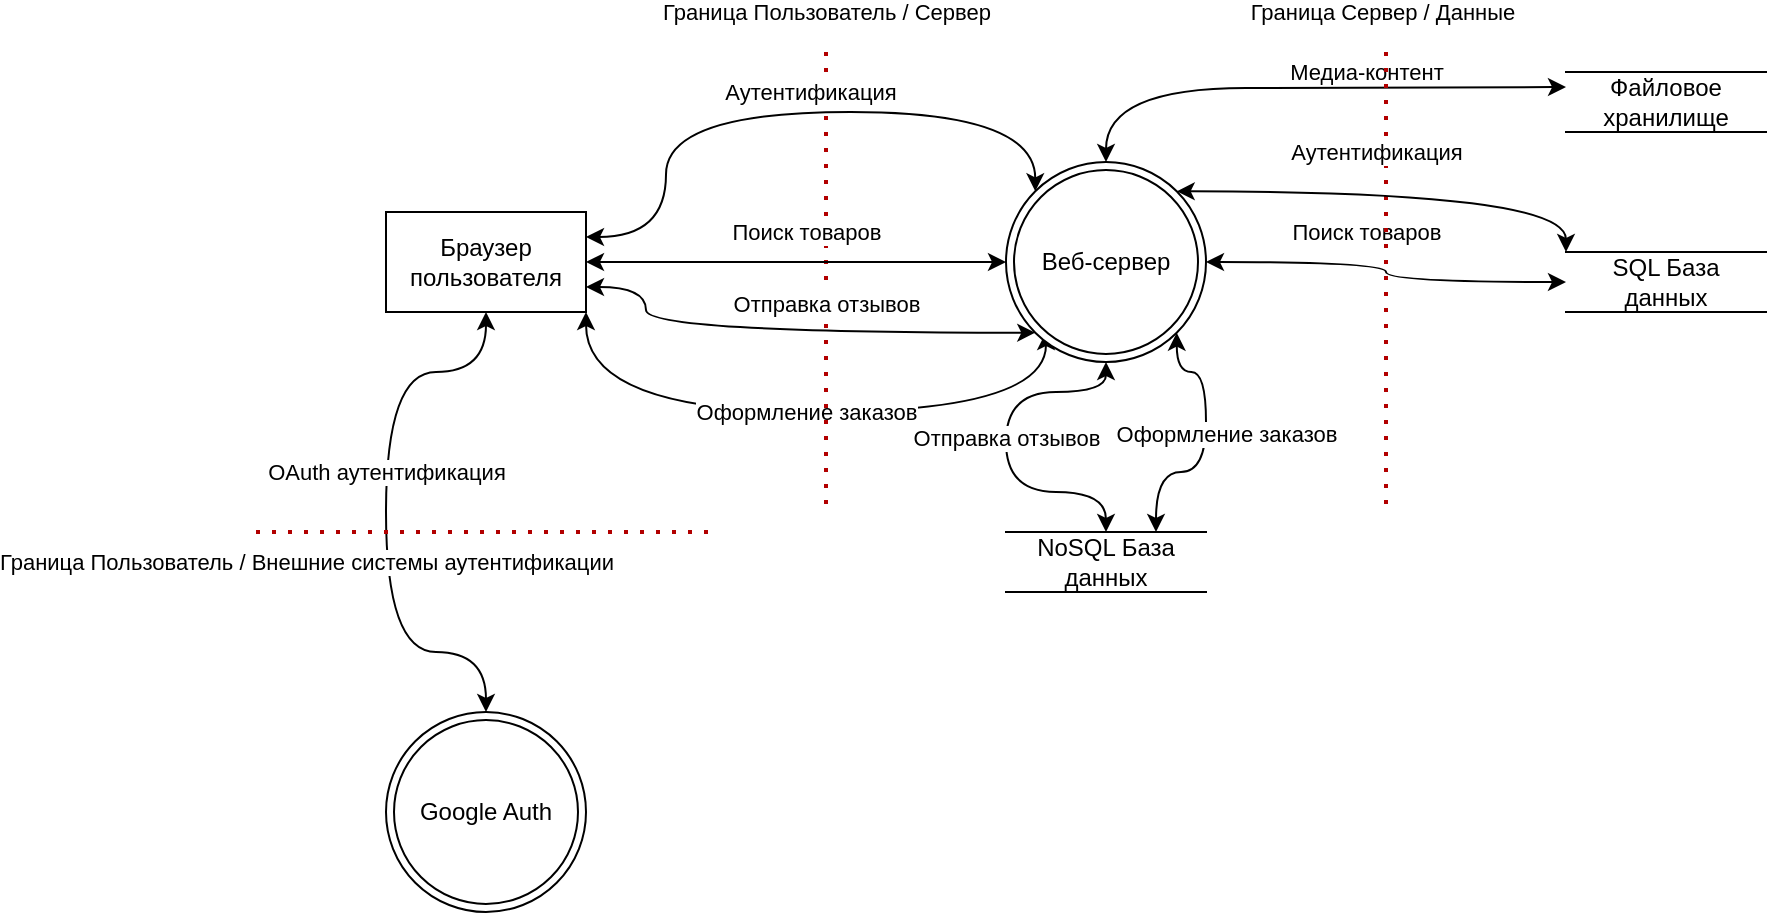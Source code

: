 <mxfile version="27.1.1">
  <diagram name="Page-1" id="b520641d-4fe3-3701-9064-5fc419738815">
    <mxGraphModel dx="2478" dy="764" grid="1" gridSize="10" guides="1" tooltips="1" connect="1" arrows="1" fold="1" page="1" pageScale="1" pageWidth="1100" pageHeight="850" background="none" math="0" shadow="0">
      <root>
        <mxCell id="0" />
        <mxCell id="1" parent="0" />
        <mxCell id="QRSlUoPQOmChPZYqXf1e-14" style="edgeStyle=orthogonalEdgeStyle;rounded=0;orthogonalLoop=1;jettySize=auto;html=1;entryX=0.5;entryY=0;entryDx=0;entryDy=0;curved=1;exitX=0.5;exitY=1;exitDx=0;exitDy=0;startArrow=classic;startFill=1;" edge="1" parent="1" source="QRSlUoPQOmChPZYqXf1e-1" target="QRSlUoPQOmChPZYqXf1e-4">
          <mxGeometry relative="1" as="geometry">
            <Array as="points">
              <mxPoint x="230" y="290" />
              <mxPoint x="180" y="290" />
              <mxPoint x="180" y="430" />
              <mxPoint x="230" y="430" />
            </Array>
          </mxGeometry>
        </mxCell>
        <mxCell id="QRSlUoPQOmChPZYqXf1e-15" value="OAuth аутентификация" style="edgeLabel;html=1;align=center;verticalAlign=middle;resizable=0;points=[];" vertex="1" connectable="0" parent="QRSlUoPQOmChPZYqXf1e-14">
          <mxGeometry x="-0.233" y="1" relative="1" as="geometry">
            <mxPoint x="-1" y="15" as="offset" />
          </mxGeometry>
        </mxCell>
        <mxCell id="QRSlUoPQOmChPZYqXf1e-33" style="edgeStyle=orthogonalEdgeStyle;rounded=0;orthogonalLoop=1;jettySize=auto;html=1;exitX=1;exitY=1;exitDx=0;exitDy=0;curved=1;startArrow=classic;startFill=1;" edge="1" parent="1" source="QRSlUoPQOmChPZYqXf1e-1">
          <mxGeometry relative="1" as="geometry">
            <mxPoint x="510" y="270" as="targetPoint" />
            <Array as="points">
              <mxPoint x="280" y="310" />
              <mxPoint x="510" y="310" />
            </Array>
          </mxGeometry>
        </mxCell>
        <mxCell id="QRSlUoPQOmChPZYqXf1e-34" value="Оформление заказов" style="edgeLabel;html=1;align=center;verticalAlign=middle;resizable=0;points=[];" vertex="1" connectable="0" parent="QRSlUoPQOmChPZYqXf1e-33">
          <mxGeometry x="-0.075" y="-4" relative="1" as="geometry">
            <mxPoint x="12" y="-4" as="offset" />
          </mxGeometry>
        </mxCell>
        <mxCell id="QRSlUoPQOmChPZYqXf1e-1" value="Браузер пользователя" style="html=1;dashed=0;whiteSpace=wrap;" vertex="1" parent="1">
          <mxGeometry x="180" y="210" width="100" height="50" as="geometry" />
        </mxCell>
        <mxCell id="QRSlUoPQOmChPZYqXf1e-21" style="edgeStyle=orthogonalEdgeStyle;rounded=0;orthogonalLoop=1;jettySize=auto;html=1;entryX=0;entryY=0.25;entryDx=0;entryDy=0;curved=1;startArrow=classic;startFill=1;" edge="1" parent="1" source="QRSlUoPQOmChPZYqXf1e-2" target="QRSlUoPQOmChPZYqXf1e-9">
          <mxGeometry relative="1" as="geometry">
            <Array as="points">
              <mxPoint x="540" y="148" />
              <mxPoint x="680" y="148" />
            </Array>
          </mxGeometry>
        </mxCell>
        <mxCell id="QRSlUoPQOmChPZYqXf1e-22" value="Медиа-контент" style="edgeLabel;html=1;align=center;verticalAlign=middle;resizable=0;points=[];" vertex="1" connectable="0" parent="QRSlUoPQOmChPZYqXf1e-21">
          <mxGeometry x="0.154" y="2" relative="1" as="geometry">
            <mxPoint x="13" y="-6" as="offset" />
          </mxGeometry>
        </mxCell>
        <mxCell id="QRSlUoPQOmChPZYqXf1e-27" style="edgeStyle=orthogonalEdgeStyle;rounded=0;orthogonalLoop=1;jettySize=auto;html=1;entryX=0;entryY=0.5;entryDx=0;entryDy=0;curved=1;endArrow=classic;endFill=1;startArrow=classic;startFill=1;" edge="1" parent="1" source="QRSlUoPQOmChPZYqXf1e-2" target="QRSlUoPQOmChPZYqXf1e-5">
          <mxGeometry relative="1" as="geometry" />
        </mxCell>
        <mxCell id="QRSlUoPQOmChPZYqXf1e-28" value="Поиск товаров" style="edgeLabel;html=1;align=center;verticalAlign=middle;resizable=0;points=[];" vertex="1" connectable="0" parent="QRSlUoPQOmChPZYqXf1e-27">
          <mxGeometry x="-0.19" y="-3" relative="1" as="geometry">
            <mxPoint x="3" y="-18" as="offset" />
          </mxGeometry>
        </mxCell>
        <mxCell id="QRSlUoPQOmChPZYqXf1e-31" style="edgeStyle=orthogonalEdgeStyle;rounded=0;orthogonalLoop=1;jettySize=auto;html=1;entryX=0.5;entryY=0;entryDx=0;entryDy=0;startArrow=classic;startFill=1;exitX=0.5;exitY=1;exitDx=0;exitDy=0;curved=1;" edge="1" parent="1" source="QRSlUoPQOmChPZYqXf1e-2" target="QRSlUoPQOmChPZYqXf1e-10">
          <mxGeometry relative="1" as="geometry">
            <mxPoint x="520" y="285" as="sourcePoint" />
            <mxPoint x="520" y="370" as="targetPoint" />
            <Array as="points">
              <mxPoint x="540" y="300" />
              <mxPoint x="490" y="300" />
              <mxPoint x="490" y="350" />
              <mxPoint x="540" y="350" />
            </Array>
          </mxGeometry>
        </mxCell>
        <mxCell id="QRSlUoPQOmChPZYqXf1e-32" value="Отправка отзывов" style="edgeLabel;html=1;align=center;verticalAlign=middle;resizable=0;points=[];" vertex="1" connectable="0" parent="QRSlUoPQOmChPZYqXf1e-31">
          <mxGeometry x="-0.153" y="2" relative="1" as="geometry">
            <mxPoint x="-2" y="9" as="offset" />
          </mxGeometry>
        </mxCell>
        <mxCell id="QRSlUoPQOmChPZYqXf1e-37" style="edgeStyle=orthogonalEdgeStyle;rounded=0;orthogonalLoop=1;jettySize=auto;html=1;entryX=0.75;entryY=0;entryDx=0;entryDy=0;curved=1;startArrow=classic;startFill=1;exitX=1;exitY=1;exitDx=0;exitDy=0;" edge="1" parent="1" source="QRSlUoPQOmChPZYqXf1e-2" target="QRSlUoPQOmChPZYqXf1e-10">
          <mxGeometry relative="1" as="geometry">
            <Array as="points">
              <mxPoint x="575" y="290" />
              <mxPoint x="590" y="290" />
              <mxPoint x="590" y="340" />
              <mxPoint x="565" y="340" />
            </Array>
          </mxGeometry>
        </mxCell>
        <mxCell id="QRSlUoPQOmChPZYqXf1e-38" value="Оформление заказов" style="edgeLabel;html=1;align=center;verticalAlign=middle;resizable=0;points=[];" vertex="1" connectable="0" parent="QRSlUoPQOmChPZYqXf1e-37">
          <mxGeometry x="-0.063" y="1" relative="1" as="geometry">
            <mxPoint x="9" as="offset" />
          </mxGeometry>
        </mxCell>
        <mxCell id="QRSlUoPQOmChPZYqXf1e-2" value="Веб-сервер" style="ellipse;shape=doubleEllipse;html=1;dashed=0;whiteSpace=wrap;aspect=fixed;" vertex="1" parent="1">
          <mxGeometry x="490" y="185" width="100" height="100" as="geometry" />
        </mxCell>
        <mxCell id="QRSlUoPQOmChPZYqXf1e-4" value="Google Auth" style="ellipse;shape=doubleEllipse;html=1;dashed=0;whiteSpace=wrap;aspect=fixed;" vertex="1" parent="1">
          <mxGeometry x="180" y="460" width="100" height="100" as="geometry" />
        </mxCell>
        <mxCell id="QRSlUoPQOmChPZYqXf1e-5" value="SQL База данных" style="html=1;dashed=0;whiteSpace=wrap;shape=partialRectangle;right=0;left=0;" vertex="1" parent="1">
          <mxGeometry x="770" y="230" width="100" height="30" as="geometry" />
        </mxCell>
        <mxCell id="QRSlUoPQOmChPZYqXf1e-6" value="" style="endArrow=none;dashed=1;html=1;dashPattern=1 3;strokeWidth=2;rounded=0;fillColor=#e51400;strokeColor=#B20000;" edge="1" parent="1">
          <mxGeometry width="50" height="50" relative="1" as="geometry">
            <mxPoint x="115" y="370" as="sourcePoint" />
            <mxPoint x="345" y="370" as="targetPoint" />
          </mxGeometry>
        </mxCell>
        <mxCell id="QRSlUoPQOmChPZYqXf1e-11" value="Граница Пользователь / Внешние системы аутентификации" style="edgeLabel;html=1;align=center;verticalAlign=middle;resizable=0;points=[];" vertex="1" connectable="0" parent="QRSlUoPQOmChPZYqXf1e-6">
          <mxGeometry x="-0.643" y="1" relative="1" as="geometry">
            <mxPoint x="-16" y="16" as="offset" />
          </mxGeometry>
        </mxCell>
        <mxCell id="QRSlUoPQOmChPZYqXf1e-7" value="" style="endArrow=none;dashed=1;html=1;dashPattern=1 3;strokeWidth=2;rounded=0;fillColor=#e51400;strokeColor=#B20000;" edge="1" parent="1">
          <mxGeometry width="50" height="50" relative="1" as="geometry">
            <mxPoint x="400" y="130" as="sourcePoint" />
            <mxPoint x="400" y="360" as="targetPoint" />
          </mxGeometry>
        </mxCell>
        <mxCell id="QRSlUoPQOmChPZYqXf1e-12" value="Граница Пользователь / Сервер" style="edgeLabel;html=1;align=center;verticalAlign=middle;resizable=0;points=[];" vertex="1" connectable="0" parent="QRSlUoPQOmChPZYqXf1e-7">
          <mxGeometry x="0.4" relative="1" as="geometry">
            <mxPoint y="-181" as="offset" />
          </mxGeometry>
        </mxCell>
        <mxCell id="QRSlUoPQOmChPZYqXf1e-8" value="" style="endArrow=none;dashed=1;html=1;dashPattern=1 3;strokeWidth=2;rounded=0;fillColor=#e51400;strokeColor=#B20000;" edge="1" parent="1">
          <mxGeometry width="50" height="50" relative="1" as="geometry">
            <mxPoint x="680" y="130" as="sourcePoint" />
            <mxPoint x="680" y="360" as="targetPoint" />
          </mxGeometry>
        </mxCell>
        <mxCell id="QRSlUoPQOmChPZYqXf1e-13" value="Граница Сервер / Данные" style="edgeLabel;html=1;align=center;verticalAlign=middle;resizable=0;points=[];" vertex="1" connectable="0" parent="QRSlUoPQOmChPZYqXf1e-8">
          <mxGeometry x="-0.844" y="-2" relative="1" as="geometry">
            <mxPoint y="-38" as="offset" />
          </mxGeometry>
        </mxCell>
        <mxCell id="QRSlUoPQOmChPZYqXf1e-9" value="Файловое хранилище" style="html=1;dashed=0;whiteSpace=wrap;shape=partialRectangle;right=0;left=0;" vertex="1" parent="1">
          <mxGeometry x="770" y="140" width="100" height="30" as="geometry" />
        </mxCell>
        <mxCell id="QRSlUoPQOmChPZYqXf1e-10" value="NoSQL База данных" style="html=1;dashed=0;whiteSpace=wrap;shape=partialRectangle;right=0;left=0;" vertex="1" parent="1">
          <mxGeometry x="490" y="370" width="100" height="30" as="geometry" />
        </mxCell>
        <mxCell id="QRSlUoPQOmChPZYqXf1e-17" style="edgeStyle=orthogonalEdgeStyle;rounded=0;orthogonalLoop=1;jettySize=auto;html=1;entryX=1;entryY=0.25;entryDx=0;entryDy=0;curved=1;startArrow=classic;startFill=1;exitX=0;exitY=0;exitDx=0;exitDy=0;" edge="1" parent="1" source="QRSlUoPQOmChPZYqXf1e-2" target="QRSlUoPQOmChPZYqXf1e-1">
          <mxGeometry relative="1" as="geometry">
            <mxPoint x="460" y="135" as="sourcePoint" />
            <mxPoint x="460" y="335" as="targetPoint" />
            <Array as="points">
              <mxPoint x="505" y="160" />
              <mxPoint x="320" y="160" />
              <mxPoint x="320" y="223" />
            </Array>
          </mxGeometry>
        </mxCell>
        <mxCell id="QRSlUoPQOmChPZYqXf1e-18" value="Аутентификация" style="edgeLabel;html=1;align=center;verticalAlign=middle;resizable=0;points=[];" vertex="1" connectable="0" parent="QRSlUoPQOmChPZYqXf1e-17">
          <mxGeometry x="-0.233" y="1" relative="1" as="geometry">
            <mxPoint x="-27" y="-11" as="offset" />
          </mxGeometry>
        </mxCell>
        <mxCell id="QRSlUoPQOmChPZYqXf1e-19" style="edgeStyle=orthogonalEdgeStyle;rounded=0;orthogonalLoop=1;jettySize=auto;html=1;entryX=1;entryY=0;entryDx=0;entryDy=0;curved=1;startArrow=classic;startFill=1;exitX=0;exitY=0;exitDx=0;exitDy=0;" edge="1" parent="1" source="QRSlUoPQOmChPZYqXf1e-5" target="QRSlUoPQOmChPZYqXf1e-2">
          <mxGeometry relative="1" as="geometry">
            <mxPoint x="810" y="230" as="sourcePoint" />
            <mxPoint x="600" y="230" as="targetPoint" />
            <Array as="points">
              <mxPoint x="770" y="200" />
            </Array>
          </mxGeometry>
        </mxCell>
        <mxCell id="QRSlUoPQOmChPZYqXf1e-20" value="Аутентификация" style="edgeLabel;html=1;align=center;verticalAlign=middle;resizable=0;points=[];" vertex="1" connectable="0" parent="QRSlUoPQOmChPZYqXf1e-19">
          <mxGeometry x="-0.233" y="1" relative="1" as="geometry">
            <mxPoint x="-39" y="-21" as="offset" />
          </mxGeometry>
        </mxCell>
        <mxCell id="QRSlUoPQOmChPZYqXf1e-25" style="edgeStyle=orthogonalEdgeStyle;rounded=0;orthogonalLoop=1;jettySize=auto;html=1;entryX=0;entryY=0.5;entryDx=0;entryDy=0;endArrow=classic;endFill=1;startArrow=classic;startFill=1;" edge="1" parent="1" source="QRSlUoPQOmChPZYqXf1e-1" target="QRSlUoPQOmChPZYqXf1e-2">
          <mxGeometry relative="1" as="geometry" />
        </mxCell>
        <mxCell id="QRSlUoPQOmChPZYqXf1e-26" value="Поиск товаров" style="edgeLabel;html=1;align=center;verticalAlign=middle;resizable=0;points=[];" vertex="1" connectable="0" parent="QRSlUoPQOmChPZYqXf1e-25">
          <mxGeometry x="-0.067" relative="1" as="geometry">
            <mxPoint x="12" y="-15" as="offset" />
          </mxGeometry>
        </mxCell>
        <mxCell id="QRSlUoPQOmChPZYqXf1e-29" style="edgeStyle=orthogonalEdgeStyle;rounded=0;orthogonalLoop=1;jettySize=auto;html=1;entryX=0;entryY=1;entryDx=0;entryDy=0;endArrow=classic;endFill=1;startArrow=classic;startFill=1;exitX=1;exitY=0.75;exitDx=0;exitDy=0;curved=1;" edge="1" parent="1" source="QRSlUoPQOmChPZYqXf1e-1" target="QRSlUoPQOmChPZYqXf1e-2">
          <mxGeometry relative="1" as="geometry">
            <mxPoint x="280" y="310" as="sourcePoint" />
            <mxPoint x="490" y="310" as="targetPoint" />
            <Array as="points">
              <mxPoint x="310" y="248" />
              <mxPoint x="310" y="270" />
            </Array>
          </mxGeometry>
        </mxCell>
        <mxCell id="QRSlUoPQOmChPZYqXf1e-30" value="Отправка&amp;nbsp;&lt;span style=&quot;background-color: light-dark(#ffffff, var(--ge-dark-color, #121212)); color: light-dark(rgb(0, 0, 0), rgb(255, 255, 255));&quot;&gt;отзывов&lt;/span&gt;" style="edgeLabel;html=1;align=center;verticalAlign=middle;resizable=0;points=[];" vertex="1" connectable="0" parent="QRSlUoPQOmChPZYqXf1e-29">
          <mxGeometry x="-0.067" relative="1" as="geometry">
            <mxPoint x="27" y="-15" as="offset" />
          </mxGeometry>
        </mxCell>
      </root>
    </mxGraphModel>
  </diagram>
</mxfile>
